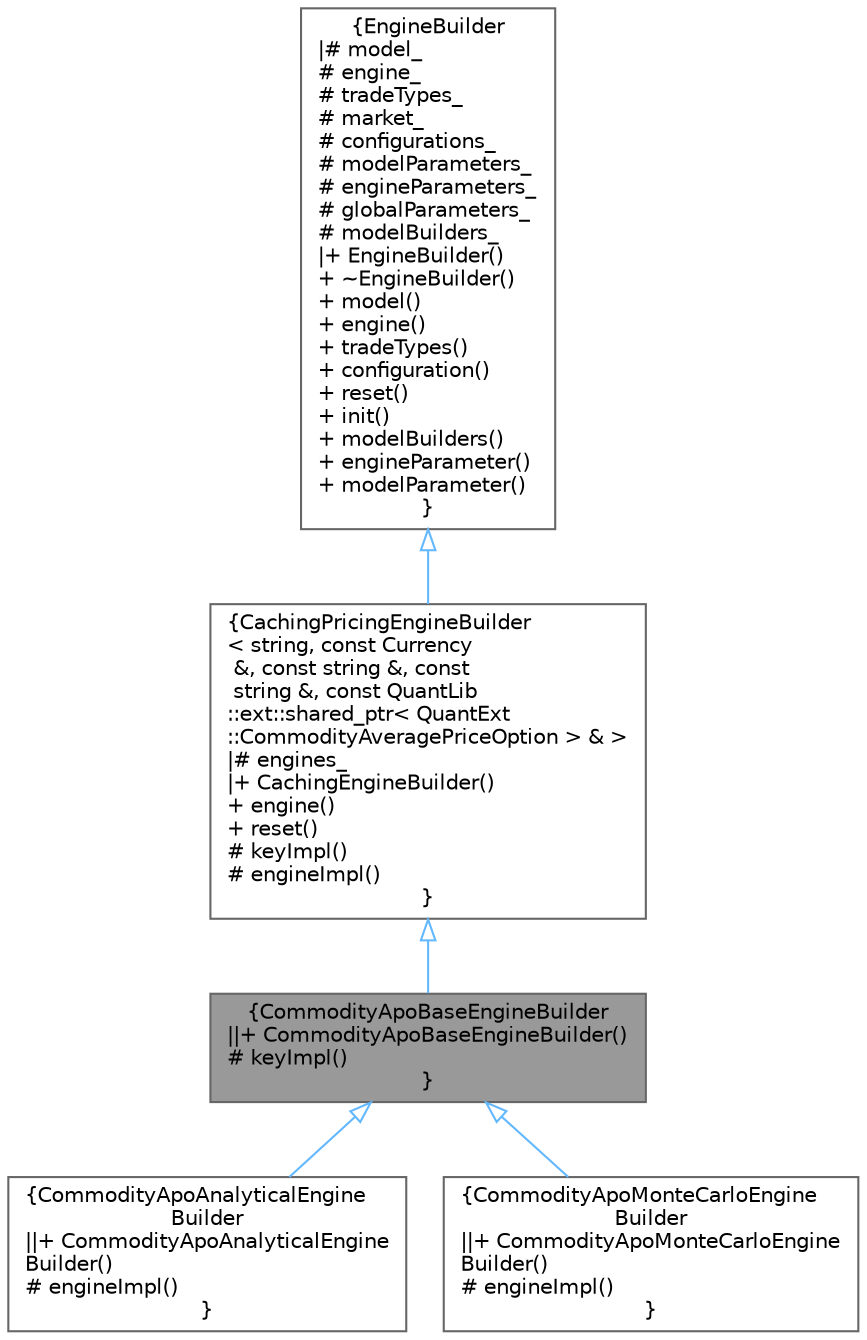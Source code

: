 digraph "CommodityApoBaseEngineBuilder"
{
 // INTERACTIVE_SVG=YES
 // LATEX_PDF_SIZE
  bgcolor="transparent";
  edge [fontname=Helvetica,fontsize=10,labelfontname=Helvetica,labelfontsize=10];
  node [fontname=Helvetica,fontsize=10,shape=box,height=0.2,width=0.4];
  Node1 [label="{CommodityApoBaseEngineBuilder\n||+ CommodityApoBaseEngineBuilder()\l# keyImpl()\l}",height=0.2,width=0.4,color="gray40", fillcolor="grey60", style="filled", fontcolor="black",tooltip="Engine builder base class for Commodity Average Price Options."];
  Node2 -> Node1 [dir="back",color="steelblue1",style="solid",arrowtail="onormal"];
  Node2 [label="{CachingPricingEngineBuilder\l\< string, const Currency\l &, const string &, const\l string &, const QuantLib\l::ext::shared_ptr\< QuantExt\l::CommodityAveragePriceOption \> & \>\n|# engines_\l|+ CachingEngineBuilder()\l+ engine()\l+ reset()\l# keyImpl()\l# engineImpl()\l}",height=0.2,width=0.4,color="gray40", fillcolor="white", style="filled",URL="$classore_1_1data_1_1_caching_engine_builder.html",tooltip="Abstract template EngineBuilder class that can cache engines and coupon pricers."];
  Node3 -> Node2 [dir="back",color="steelblue1",style="solid",arrowtail="onormal"];
  Node3 [label="{EngineBuilder\n|# model_\l# engine_\l# tradeTypes_\l# market_\l# configurations_\l# modelParameters_\l# engineParameters_\l# globalParameters_\l# modelBuilders_\l|+ EngineBuilder()\l+ ~EngineBuilder()\l+ model()\l+ engine()\l+ tradeTypes()\l+ configuration()\l+ reset()\l+ init()\l+ modelBuilders()\l+ engineParameter()\l+ modelParameter()\l}",height=0.2,width=0.4,color="gray40", fillcolor="white", style="filled",URL="$classore_1_1data_1_1_engine_builder.html",tooltip="Base PricingEngine Builder class for a specific model and engine."];
  Node1 -> Node4 [dir="back",color="steelblue1",style="solid",arrowtail="onormal"];
  Node4 [label="{CommodityApoAnalyticalEngine\lBuilder\n||+ CommodityApoAnalyticalEngine\lBuilder()\l# engineImpl()\l}",height=0.2,width=0.4,color="gray40", fillcolor="white", style="filled",URL="$classore_1_1data_1_1_commodity_apo_analytical_engine_builder.html",tooltip="Analytical Engine builder for Commodity Average Price Options."];
  Node1 -> Node5 [dir="back",color="steelblue1",style="solid",arrowtail="onormal"];
  Node5 [label="{CommodityApoMonteCarloEngine\lBuilder\n||+ CommodityApoMonteCarloEngine\lBuilder()\l# engineImpl()\l}",height=0.2,width=0.4,color="gray40", fillcolor="white", style="filled",URL="$classore_1_1data_1_1_commodity_apo_monte_carlo_engine_builder.html",tooltip="Monte Carlo Engine builder for Commodity Average Price Options."];
}
